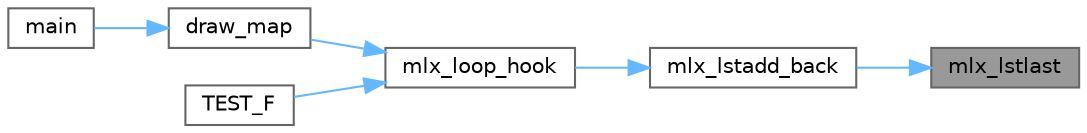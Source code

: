 digraph "mlx_lstlast"
{
 // INTERACTIVE_SVG=YES
 // LATEX_PDF_SIZE
  bgcolor="transparent";
  edge [fontname=Helvetica,fontsize=10,labelfontname=Helvetica,labelfontsize=10];
  node [fontname=Helvetica,fontsize=10,shape=box,height=0.2,width=0.4];
  rankdir="RL";
  Node1 [label="mlx_lstlast",height=0.2,width=0.4,color="gray40", fillcolor="grey60", style="filled", fontcolor="black",tooltip=" "];
  Node1 -> Node2 [dir="back",color="steelblue1",style="solid"];
  Node2 [label="mlx_lstadd_back",height=0.2,width=0.4,color="grey40", fillcolor="white", style="filled",URL="$mlx__list_8c.html#af1d87a93eba3b5bb7cc57ff8ea2e5ae8",tooltip=" "];
  Node2 -> Node3 [dir="back",color="steelblue1",style="solid"];
  Node3 [label="mlx_loop_hook",height=0.2,width=0.4,color="grey40", fillcolor="white", style="filled",URL="$mlx__loop_8c.html#afc772cc4204df8de0388e9bb38768d10",tooltip=" "];
  Node3 -> Node4 [dir="back",color="steelblue1",style="solid"];
  Node4 [label="draw_map",height=0.2,width=0.4,color="grey40", fillcolor="white", style="filled",URL="$draw__map_8c.html#a1dd6a7f325ca5e8aafa0fe462209b4bb",tooltip=" "];
  Node4 -> Node5 [dir="back",color="steelblue1",style="solid"];
  Node5 [label="main",height=0.2,width=0.4,color="grey40", fillcolor="white", style="filled",URL="$main_8c.html#a3c04138a5bfe5d72780bb7e82a18e627",tooltip=" "];
  Node3 -> Node6 [dir="back",color="steelblue1",style="solid"];
  Node6 [label="TEST_F",height=0.2,width=0.4,color="grey40", fillcolor="white", style="filled",URL="$tests_8cpp.html#a0bea0b82a8268d65dc6d1a6f5a55750f",tooltip=" "];
}
